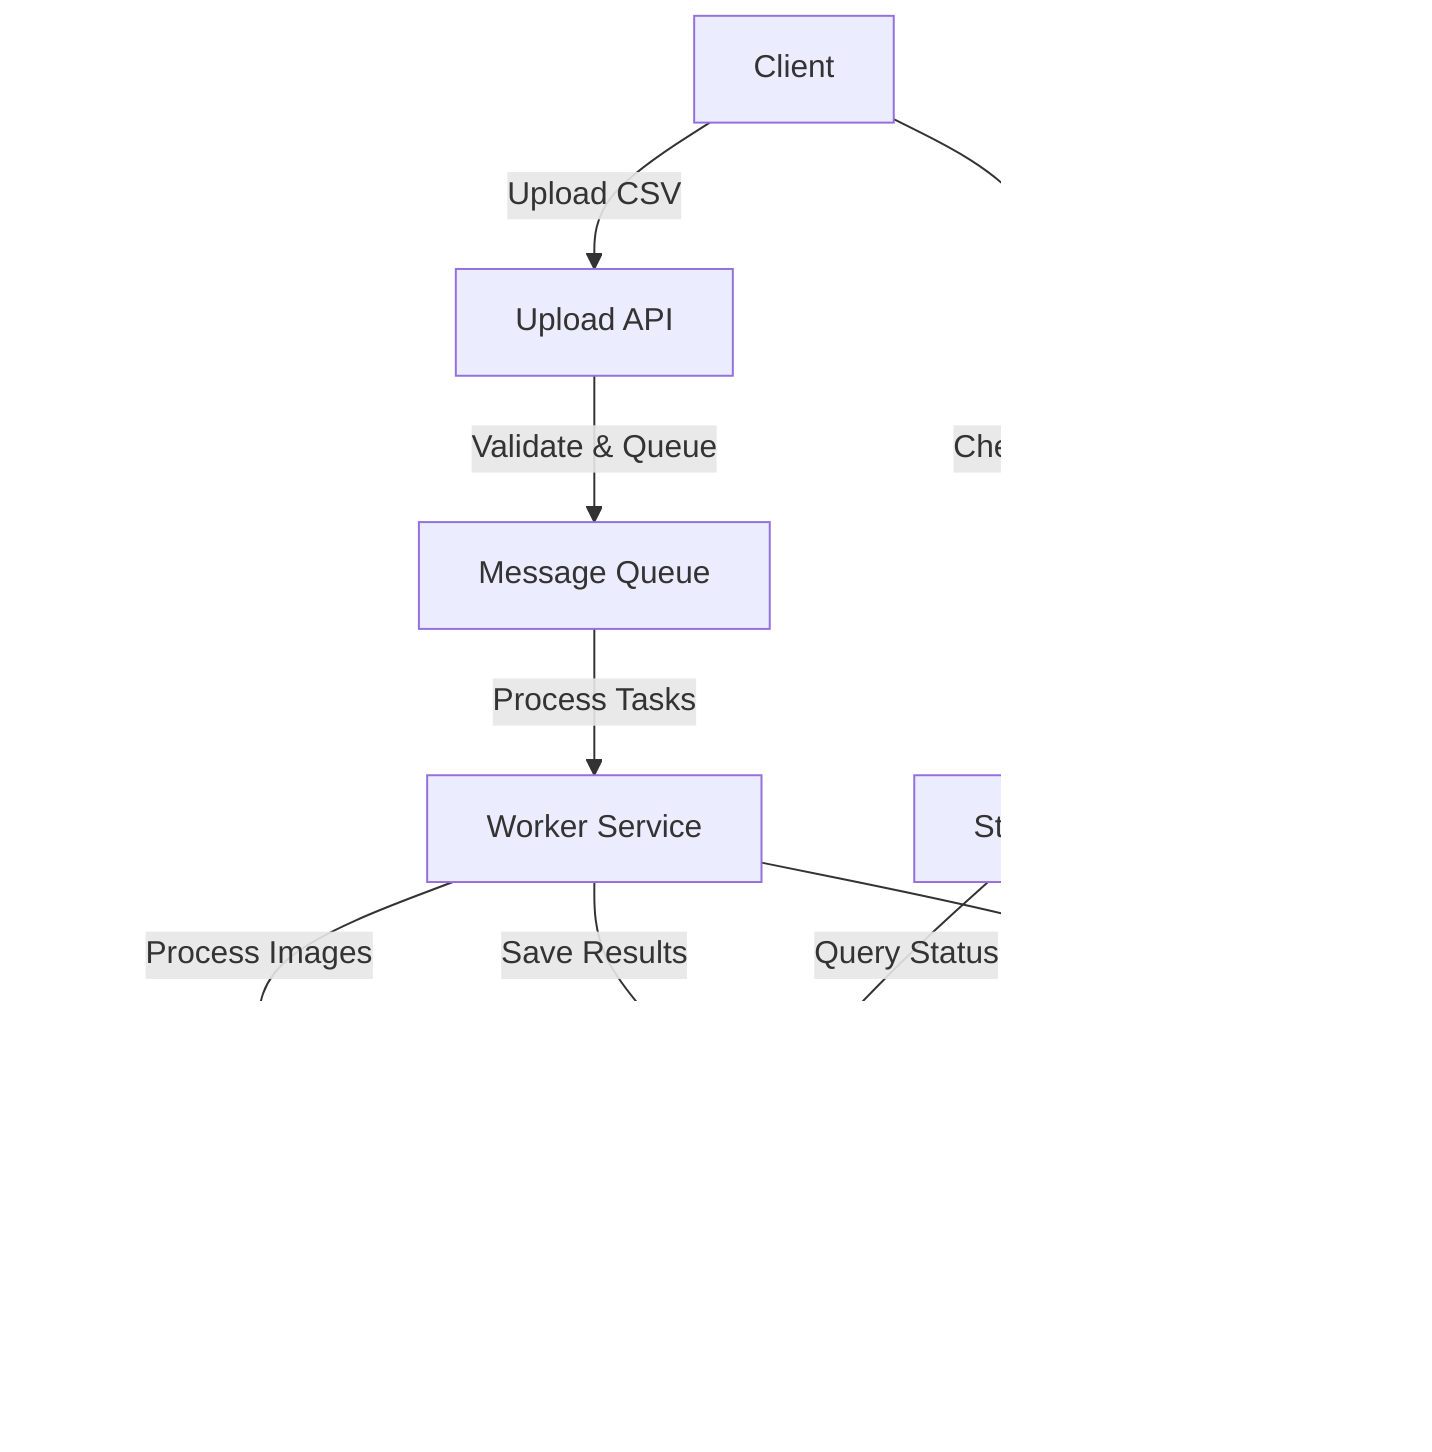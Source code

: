 flowchart TD
    Client[Client] -->|Upload CSV| A[Upload API]
    Client -->|Check Status| B[Status API]
    A -->|Validate & Queue| C[Message Queue]
    C -->|Process Tasks| D[Worker Service]
    D -->|Process Images| E[Image Processing Service]
    D -->|Save Results| F[(Database)]
    D -->|Notify Completion| G[Webhook Service]
    G -->|Send Notification| H[Client Webhook]
    B -->|Query Status| F